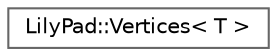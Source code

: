 digraph "Graphical Class Hierarchy"
{
 // LATEX_PDF_SIZE
  bgcolor="transparent";
  edge [fontname=Helvetica,fontsize=10,labelfontname=Helvetica,labelfontsize=10];
  node [fontname=Helvetica,fontsize=10,shape=box,height=0.2,width=0.4];
  rankdir="LR";
  Node0 [id="Node000000",label="LilyPad::Vertices\< T \>",height=0.2,width=0.4,color="grey40", fillcolor="white", style="filled",URL="$classLilyPad_1_1Vertices.html",tooltip=" "];
}
